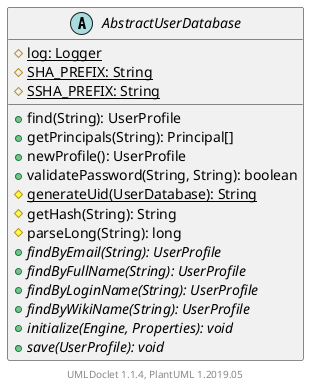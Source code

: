 @startuml

    abstract class AbstractUserDatabase [[AbstractUserDatabase.html]] {
        {static} #log: Logger
        {static} #SHA_PREFIX: String
        {static} #SSHA_PREFIX: String
        +find(String): UserProfile
        +getPrincipals(String): Principal[]
        +newProfile(): UserProfile
        +validatePassword(String, String): boolean
        {static} #generateUid(UserDatabase): String
        #getHash(String): String
        #parseLong(String): long
        {abstract} +findByEmail(String): UserProfile
        {abstract} +findByFullName(String): UserProfile
        {abstract} +findByLoginName(String): UserProfile
        {abstract} +findByWikiName(String): UserProfile
        {abstract} +initialize(Engine, Properties): void
        {abstract} +save(UserProfile): void
    }


    center footer UMLDoclet 1.1.4, PlantUML 1.2019.05
@enduml
